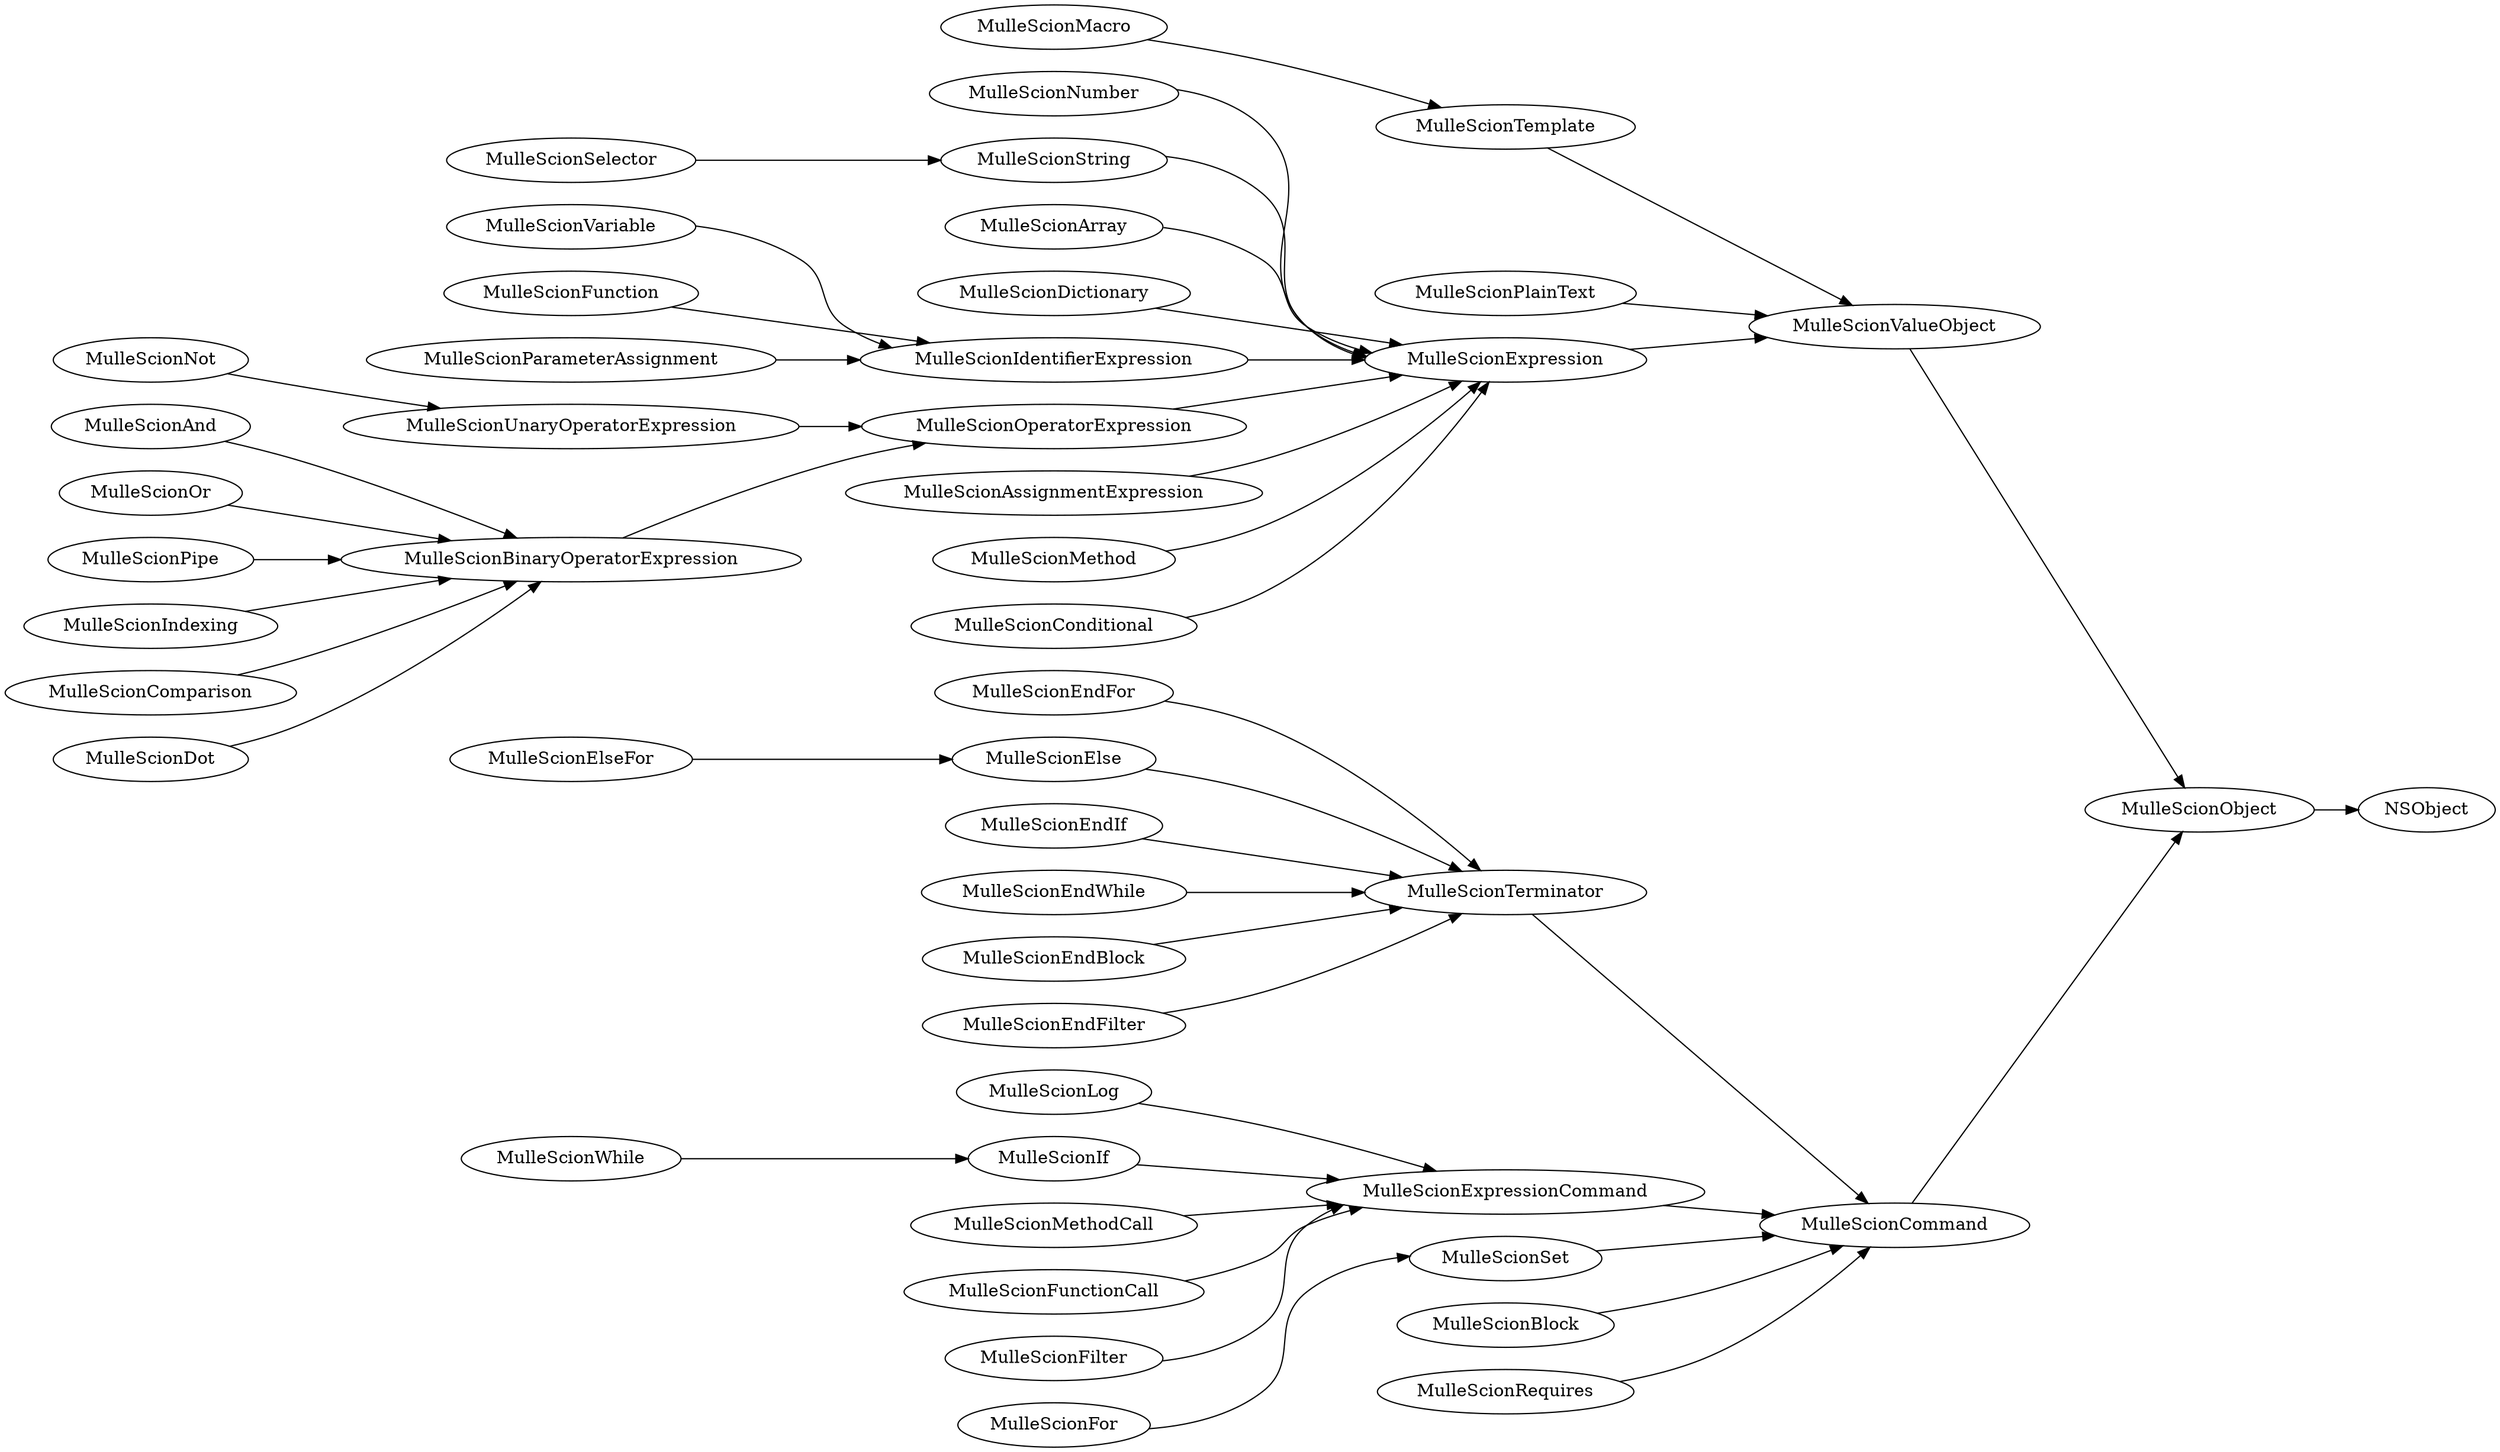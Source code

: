 digraph name
{
   rankdir=LR;

MulleScionObject-> NSObject;
MulleScionValueObject-> MulleScionObject;
MulleScionTemplate-> MulleScionValueObject;
MulleScionPlainText-> MulleScionValueObject;
MulleScionExpression-> MulleScionValueObject;
MulleScionNumber-> MulleScionExpression;
MulleScionString-> MulleScionExpression;
MulleScionSelector-> MulleScionString;
MulleScionArray-> MulleScionExpression;
MulleScionDictionary-> MulleScionExpression;
MulleScionIdentifierExpression-> MulleScionExpression;
MulleScionVariable-> MulleScionIdentifierExpression;
MulleScionOperatorExpression-> MulleScionExpression;
MulleScionUnaryOperatorExpression-> MulleScionOperatorExpression;
MulleScionNot-> MulleScionUnaryOperatorExpression;
MulleScionBinaryOperatorExpression-> MulleScionOperatorExpression;
MulleScionAnd-> MulleScionBinaryOperatorExpression;
MulleScionOr-> MulleScionBinaryOperatorExpression;
MulleScionPipe-> MulleScionBinaryOperatorExpression;
MulleScionIndexing-> MulleScionBinaryOperatorExpression;
MulleScionComparison-> MulleScionBinaryOperatorExpression;
MulleScionDot-> MulleScionBinaryOperatorExpression;
MulleScionFunction-> MulleScionIdentifierExpression;
MulleScionParameterAssignment-> MulleScionIdentifierExpression;
MulleScionAssignmentExpression-> MulleScionExpression;
MulleScionMethod-> MulleScionExpression;
MulleScionConditional-> MulleScionExpression;
MulleScionCommand-> MulleScionObject;
MulleScionTerminator-> MulleScionCommand;
MulleScionEndFor-> MulleScionTerminator;
MulleScionExpressionCommand-> MulleScionCommand;
MulleScionLog-> MulleScionExpressionCommand;
MulleScionSet-> MulleScionCommand;
MulleScionFor-> MulleScionSet;
MulleScionIf-> MulleScionExpressionCommand;
MulleScionElse-> MulleScionTerminator;
MulleScionElseFor-> MulleScionElse;
MulleScionEndIf-> MulleScionTerminator;
MulleScionWhile-> MulleScionIf;
MulleScionEndWhile-> MulleScionTerminator;
MulleScionBlock-> MulleScionCommand;
MulleScionEndBlock-> MulleScionTerminator;
MulleScionMethodCall-> MulleScionExpressionCommand;
MulleScionFunctionCall-> MulleScionExpressionCommand;
MulleScionFilter-> MulleScionExpressionCommand;
MulleScionEndFilter-> MulleScionTerminator;
MulleScionMacro-> MulleScionTemplate;
MulleScionRequires-> MulleScionCommand;
}
